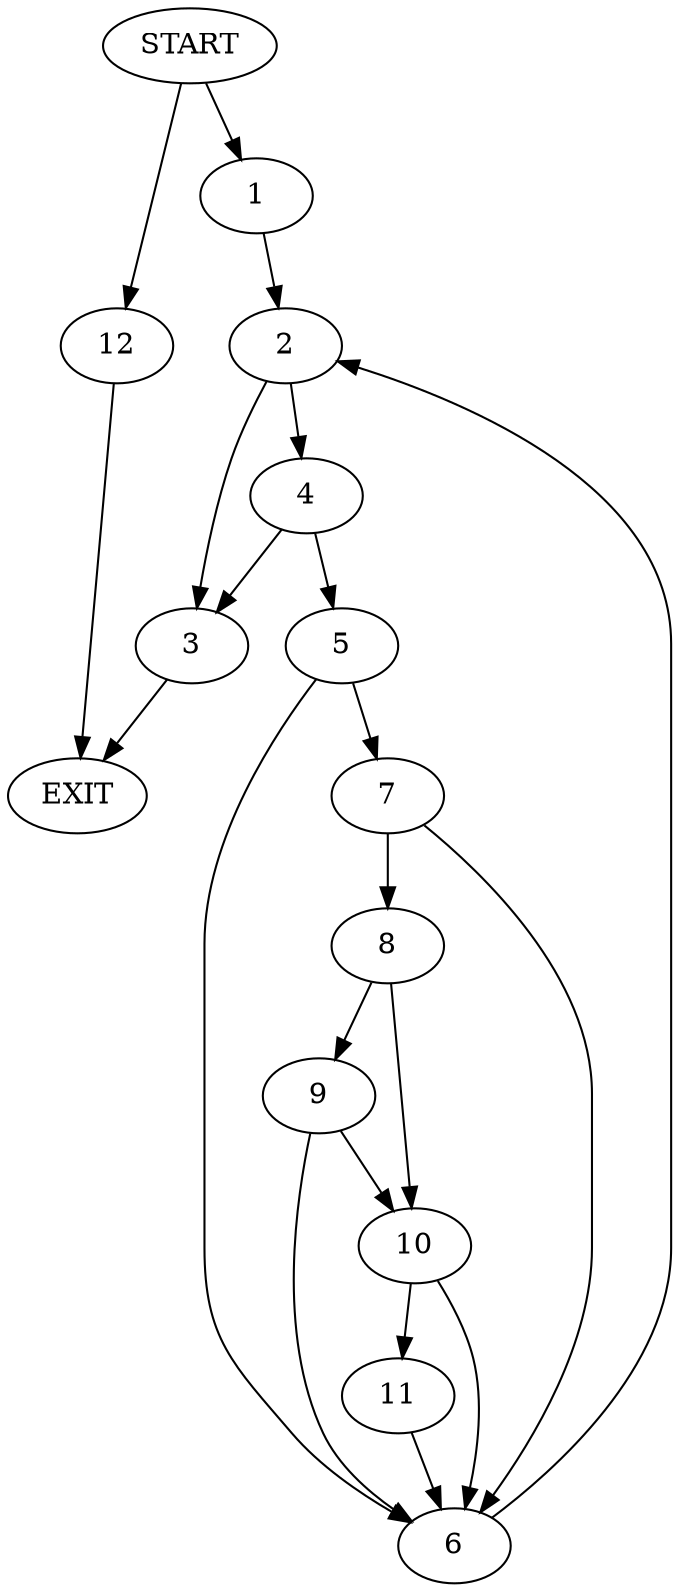 digraph {
0 [label="START"]
13 [label="EXIT"]
0 -> 1
1 -> 2
2 -> 3
2 -> 4
4 -> 3
4 -> 5
3 -> 13
5 -> 6
5 -> 7
6 -> 2
7 -> 8
7 -> 6
8 -> 9
8 -> 10
10 -> 11
10 -> 6
9 -> 10
9 -> 6
11 -> 6
0 -> 12
12 -> 13
}
